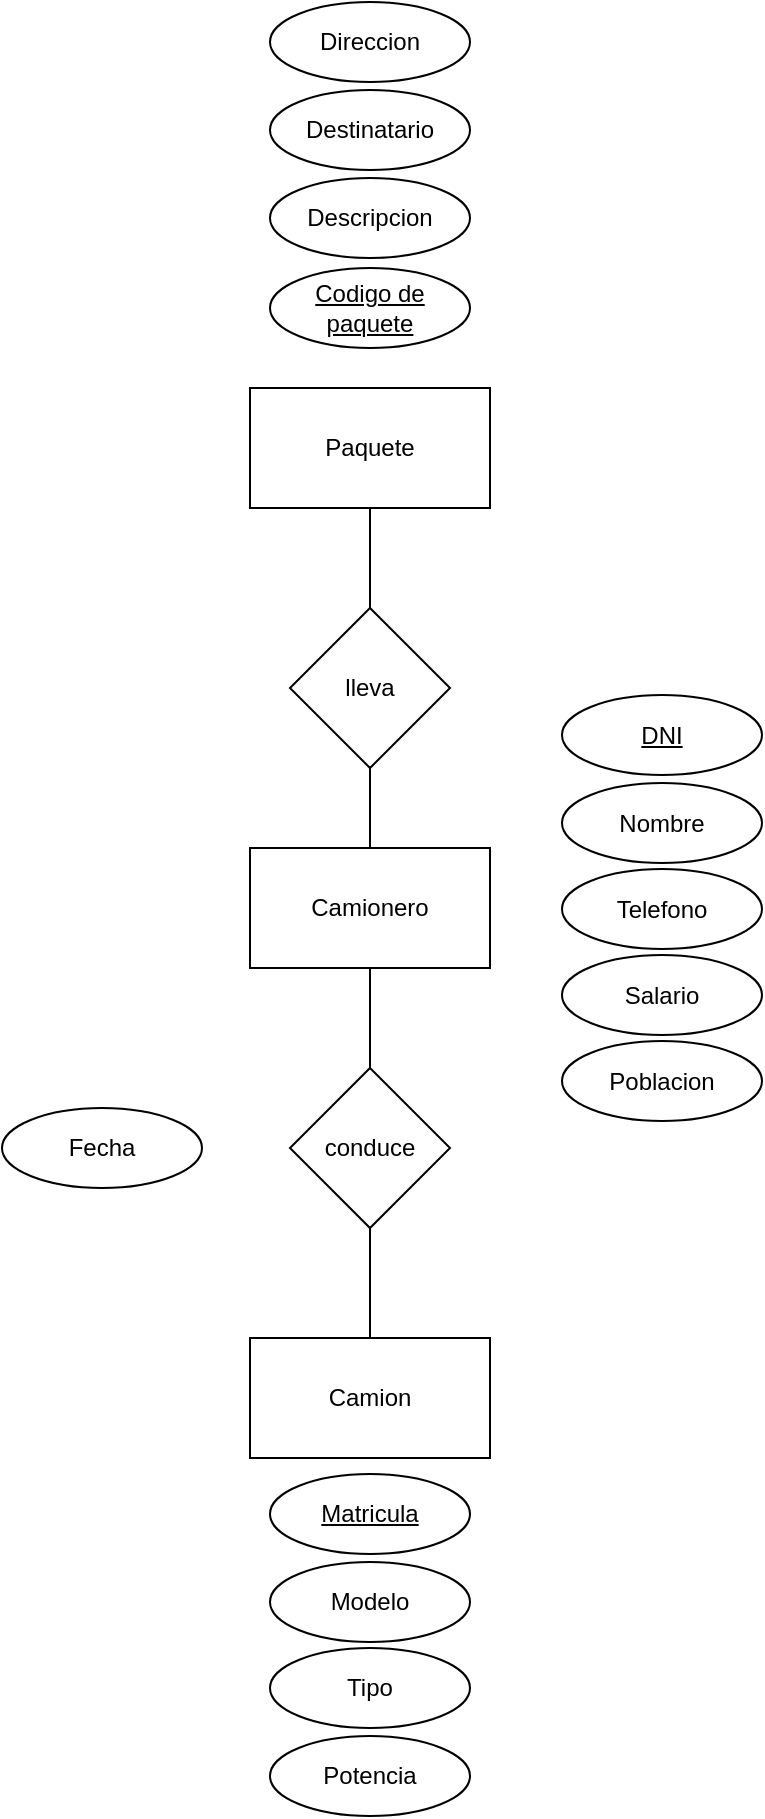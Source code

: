 <mxfile version="21.8.2" type="github">
  <diagram name="Página-1" id="DXjCByTwYUVbcFyYAlgy">
    <mxGraphModel dx="805" dy="994" grid="1" gridSize="10" guides="1" tooltips="1" connect="1" arrows="1" fold="1" page="1" pageScale="1" pageWidth="827" pageHeight="1169" math="0" shadow="0">
      <root>
        <mxCell id="0" />
        <mxCell id="1" parent="0" />
        <mxCell id="KojkXZgFHkotCEIG1of--7" style="edgeStyle=orthogonalEdgeStyle;rounded=0;orthogonalLoop=1;jettySize=auto;html=1;entryX=0.5;entryY=0;entryDx=0;entryDy=0;endArrow=none;endFill=0;" edge="1" parent="1" source="KojkXZgFHkotCEIG1of--1" target="KojkXZgFHkotCEIG1of--4">
          <mxGeometry relative="1" as="geometry" />
        </mxCell>
        <mxCell id="KojkXZgFHkotCEIG1of--1" value="Paquete" style="rounded=0;whiteSpace=wrap;html=1;" vertex="1" parent="1">
          <mxGeometry x="364" y="260" width="120" height="60" as="geometry" />
        </mxCell>
        <mxCell id="KojkXZgFHkotCEIG1of--9" style="edgeStyle=orthogonalEdgeStyle;rounded=0;orthogonalLoop=1;jettySize=auto;html=1;entryX=0.5;entryY=0;entryDx=0;entryDy=0;endArrow=none;endFill=0;" edge="1" parent="1" source="KojkXZgFHkotCEIG1of--2" target="KojkXZgFHkotCEIG1of--5">
          <mxGeometry relative="1" as="geometry" />
        </mxCell>
        <mxCell id="KojkXZgFHkotCEIG1of--2" value="&lt;div&gt;Camionero&lt;/div&gt;" style="rounded=0;whiteSpace=wrap;html=1;" vertex="1" parent="1">
          <mxGeometry x="364" y="490" width="120" height="60" as="geometry" />
        </mxCell>
        <mxCell id="KojkXZgFHkotCEIG1of--3" value="Camion" style="rounded=0;whiteSpace=wrap;html=1;" vertex="1" parent="1">
          <mxGeometry x="364" y="735" width="120" height="60" as="geometry" />
        </mxCell>
        <mxCell id="KojkXZgFHkotCEIG1of--8" style="edgeStyle=orthogonalEdgeStyle;rounded=0;orthogonalLoop=1;jettySize=auto;html=1;entryX=0.5;entryY=0;entryDx=0;entryDy=0;endArrow=none;endFill=0;" edge="1" parent="1" source="KojkXZgFHkotCEIG1of--4" target="KojkXZgFHkotCEIG1of--2">
          <mxGeometry relative="1" as="geometry" />
        </mxCell>
        <mxCell id="KojkXZgFHkotCEIG1of--4" value="lleva" style="rhombus;whiteSpace=wrap;html=1;" vertex="1" parent="1">
          <mxGeometry x="384" y="370" width="80" height="80" as="geometry" />
        </mxCell>
        <mxCell id="KojkXZgFHkotCEIG1of--10" style="edgeStyle=orthogonalEdgeStyle;rounded=0;orthogonalLoop=1;jettySize=auto;html=1;entryX=0.5;entryY=0;entryDx=0;entryDy=0;endArrow=none;endFill=0;" edge="1" parent="1" source="KojkXZgFHkotCEIG1of--5" target="KojkXZgFHkotCEIG1of--3">
          <mxGeometry relative="1" as="geometry" />
        </mxCell>
        <mxCell id="KojkXZgFHkotCEIG1of--5" value="conduce" style="rhombus;whiteSpace=wrap;html=1;" vertex="1" parent="1">
          <mxGeometry x="384" y="600" width="80" height="80" as="geometry" />
        </mxCell>
        <mxCell id="KojkXZgFHkotCEIG1of--11" value="Codigo de paquete" style="ellipse;whiteSpace=wrap;html=1;align=center;fontStyle=4;" vertex="1" parent="1">
          <mxGeometry x="374" y="200" width="100" height="40" as="geometry" />
        </mxCell>
        <mxCell id="KojkXZgFHkotCEIG1of--13" value="Descripcion" style="ellipse;whiteSpace=wrap;html=1;" vertex="1" parent="1">
          <mxGeometry x="374" y="155" width="100" height="40" as="geometry" />
        </mxCell>
        <mxCell id="KojkXZgFHkotCEIG1of--14" value="Destinatario" style="ellipse;whiteSpace=wrap;html=1;" vertex="1" parent="1">
          <mxGeometry x="374" y="111" width="100" height="40" as="geometry" />
        </mxCell>
        <mxCell id="KojkXZgFHkotCEIG1of--15" value="Direccion" style="ellipse;whiteSpace=wrap;html=1;" vertex="1" parent="1">
          <mxGeometry x="374" y="67" width="100" height="40" as="geometry" />
        </mxCell>
        <mxCell id="KojkXZgFHkotCEIG1of--16" value="DNI" style="ellipse;whiteSpace=wrap;html=1;align=center;fontStyle=4;" vertex="1" parent="1">
          <mxGeometry x="520" y="413.5" width="100" height="40" as="geometry" />
        </mxCell>
        <mxCell id="KojkXZgFHkotCEIG1of--18" value="Nombre" style="ellipse;whiteSpace=wrap;html=1;" vertex="1" parent="1">
          <mxGeometry x="520" y="457.5" width="100" height="40" as="geometry" />
        </mxCell>
        <mxCell id="KojkXZgFHkotCEIG1of--19" value="Telefono" style="ellipse;whiteSpace=wrap;html=1;" vertex="1" parent="1">
          <mxGeometry x="520" y="500.5" width="100" height="40" as="geometry" />
        </mxCell>
        <mxCell id="KojkXZgFHkotCEIG1of--20" value="Salario" style="ellipse;whiteSpace=wrap;html=1;" vertex="1" parent="1">
          <mxGeometry x="520" y="543.5" width="100" height="40" as="geometry" />
        </mxCell>
        <mxCell id="KojkXZgFHkotCEIG1of--21" value="&lt;div&gt;Poblacion&lt;/div&gt;" style="ellipse;whiteSpace=wrap;html=1;" vertex="1" parent="1">
          <mxGeometry x="520" y="586.5" width="100" height="40" as="geometry" />
        </mxCell>
        <mxCell id="KojkXZgFHkotCEIG1of--22" value="Matricula" style="ellipse;whiteSpace=wrap;html=1;align=center;fontStyle=4;" vertex="1" parent="1">
          <mxGeometry x="374" y="803" width="100" height="40" as="geometry" />
        </mxCell>
        <mxCell id="KojkXZgFHkotCEIG1of--23" value="Modelo" style="ellipse;whiteSpace=wrap;html=1;" vertex="1" parent="1">
          <mxGeometry x="374" y="847" width="100" height="40" as="geometry" />
        </mxCell>
        <mxCell id="KojkXZgFHkotCEIG1of--24" value="Tipo" style="ellipse;whiteSpace=wrap;html=1;" vertex="1" parent="1">
          <mxGeometry x="374" y="890" width="100" height="40" as="geometry" />
        </mxCell>
        <mxCell id="KojkXZgFHkotCEIG1of--25" value="Potencia" style="ellipse;whiteSpace=wrap;html=1;" vertex="1" parent="1">
          <mxGeometry x="374" y="934" width="100" height="40" as="geometry" />
        </mxCell>
        <mxCell id="KojkXZgFHkotCEIG1of--26" value="Fecha" style="ellipse;whiteSpace=wrap;html=1;" vertex="1" parent="1">
          <mxGeometry x="240" y="620" width="100" height="40" as="geometry" />
        </mxCell>
      </root>
    </mxGraphModel>
  </diagram>
</mxfile>
